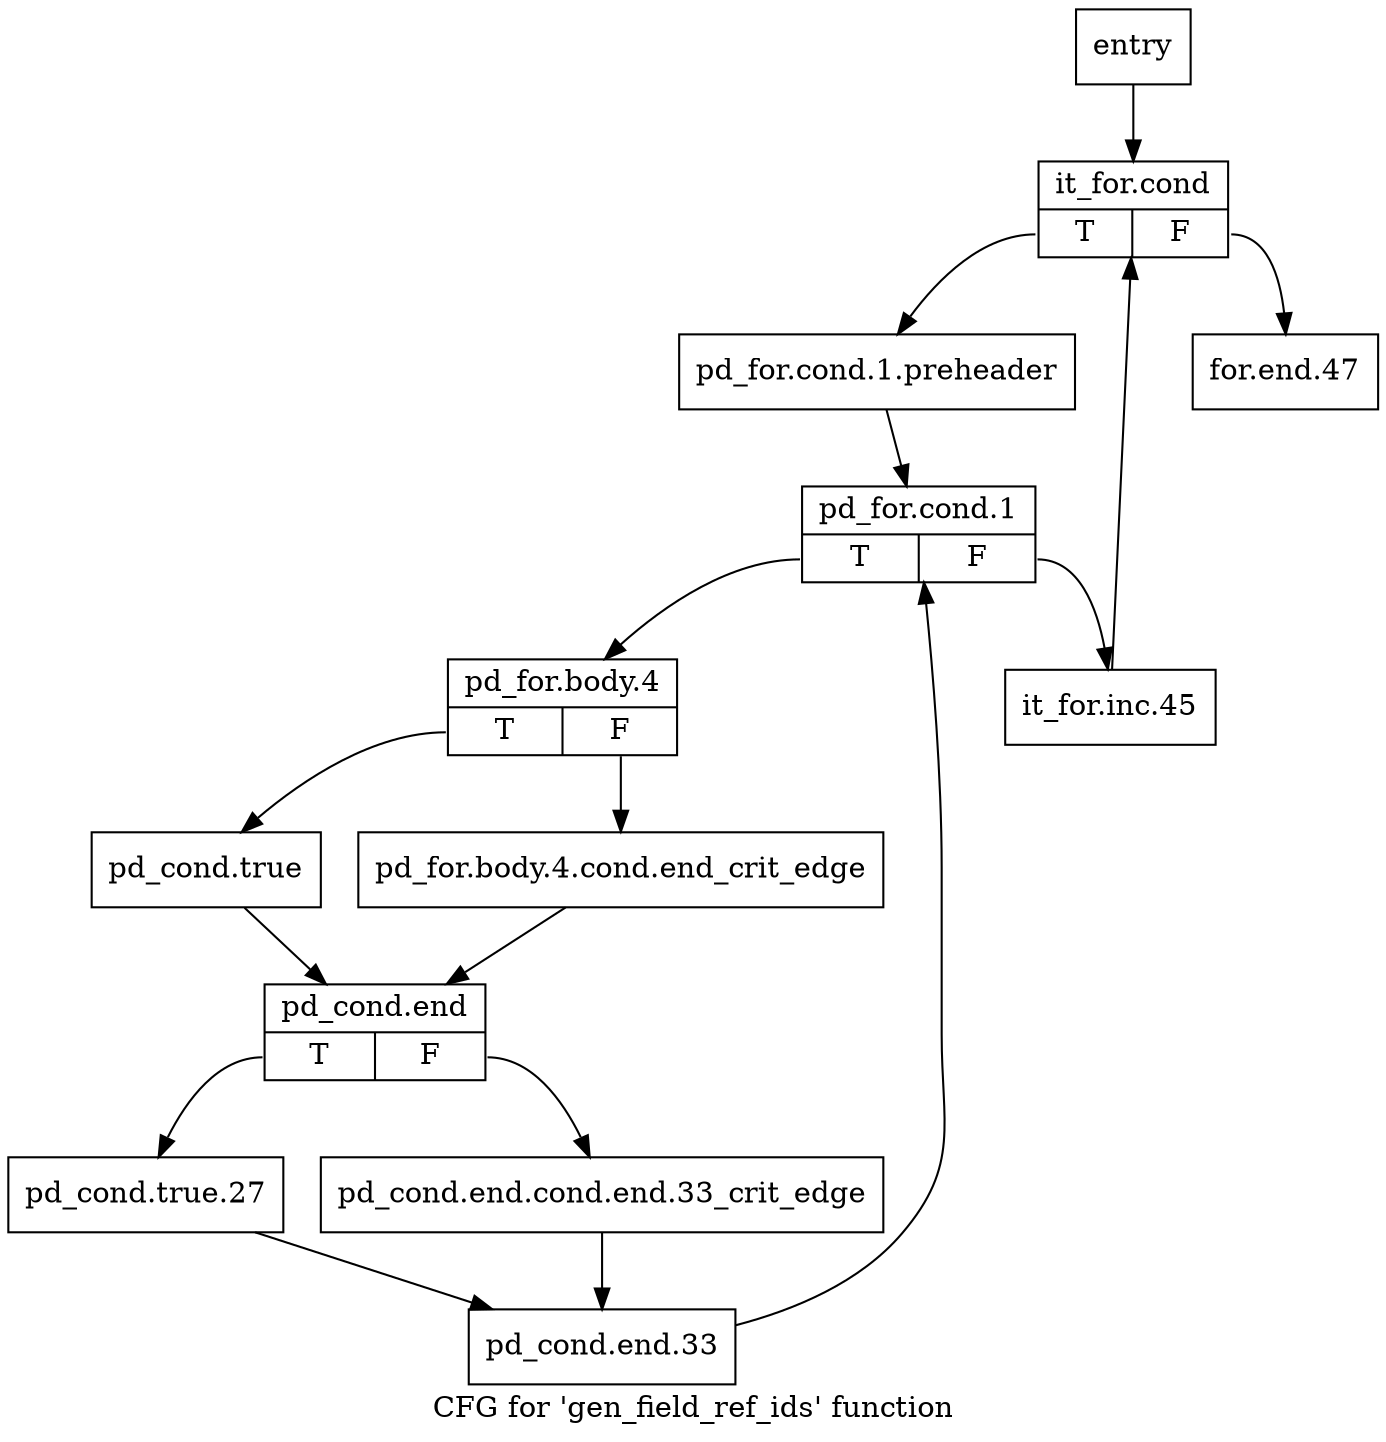 digraph "CFG for 'gen_field_ref_ids' function" {
	label="CFG for 'gen_field_ref_ids' function";

	Node0x1c07ba0 [shape=record,label="{entry}"];
	Node0x1c07ba0 -> Node0x1c07bf0;
	Node0x1c07bf0 [shape=record,label="{it_for.cond|{<s0>T|<s1>F}}"];
	Node0x1c07bf0:s0 -> Node0x1c07c40;
	Node0x1c07bf0:s1 -> Node0x1c07f60;
	Node0x1c07c40 [shape=record,label="{pd_for.cond.1.preheader}"];
	Node0x1c07c40 -> Node0x1c07c90;
	Node0x1c07c90 [shape=record,label="{pd_for.cond.1|{<s0>T|<s1>F}}"];
	Node0x1c07c90:s0 -> Node0x1c07ce0;
	Node0x1c07c90:s1 -> Node0x1c07f10;
	Node0x1c07ce0 [shape=record,label="{pd_for.body.4|{<s0>T|<s1>F}}"];
	Node0x1c07ce0:s0 -> Node0x1c07d80;
	Node0x1c07ce0:s1 -> Node0x1c07d30;
	Node0x1c07d30 [shape=record,label="{pd_for.body.4.cond.end_crit_edge}"];
	Node0x1c07d30 -> Node0x1c07dd0;
	Node0x1c07d80 [shape=record,label="{pd_cond.true}"];
	Node0x1c07d80 -> Node0x1c07dd0;
	Node0x1c07dd0 [shape=record,label="{pd_cond.end|{<s0>T|<s1>F}}"];
	Node0x1c07dd0:s0 -> Node0x1c07e70;
	Node0x1c07dd0:s1 -> Node0x1c07e20;
	Node0x1c07e20 [shape=record,label="{pd_cond.end.cond.end.33_crit_edge}"];
	Node0x1c07e20 -> Node0x1c07ec0;
	Node0x1c07e70 [shape=record,label="{pd_cond.true.27}"];
	Node0x1c07e70 -> Node0x1c07ec0;
	Node0x1c07ec0 [shape=record,label="{pd_cond.end.33}"];
	Node0x1c07ec0 -> Node0x1c07c90;
	Node0x1c07f10 [shape=record,label="{it_for.inc.45}"];
	Node0x1c07f10 -> Node0x1c07bf0;
	Node0x1c07f60 [shape=record,label="{for.end.47}"];
}
